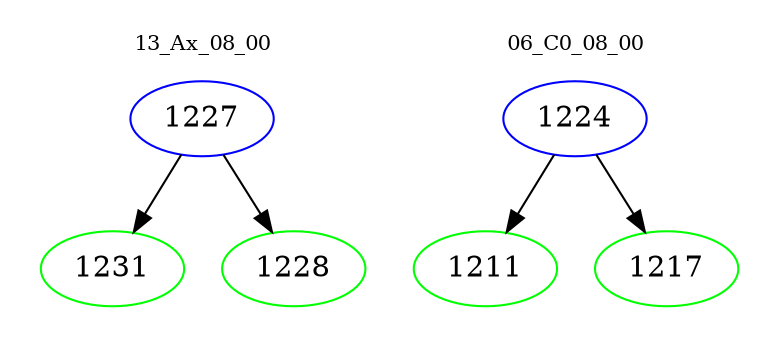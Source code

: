 digraph{
subgraph cluster_0 {
color = white
label = "13_Ax_08_00";
fontsize=10;
T0_1227 [label="1227", color="blue"]
T0_1227 -> T0_1231 [color="black"]
T0_1231 [label="1231", color="green"]
T0_1227 -> T0_1228 [color="black"]
T0_1228 [label="1228", color="green"]
}
subgraph cluster_1 {
color = white
label = "06_C0_08_00";
fontsize=10;
T1_1224 [label="1224", color="blue"]
T1_1224 -> T1_1211 [color="black"]
T1_1211 [label="1211", color="green"]
T1_1224 -> T1_1217 [color="black"]
T1_1217 [label="1217", color="green"]
}
}
